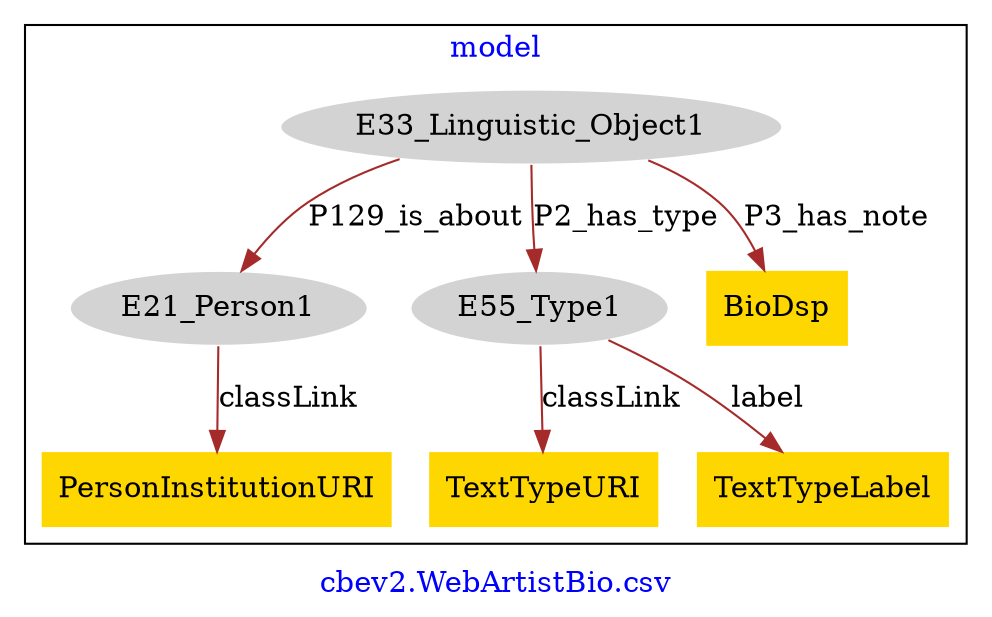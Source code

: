 digraph n0 {
fontcolor="blue"
remincross="true"
label="cbev2.WebArtistBio.csv"
subgraph cluster {
label="model"
n2[style="filled",color="white",fillcolor="lightgray",label="E21_Person1"];
n3[shape="plaintext",style="filled",fillcolor="gold",label="PersonInstitutionURI"];
n4[style="filled",color="white",fillcolor="lightgray",label="E33_Linguistic_Object1"];
n5[style="filled",color="white",fillcolor="lightgray",label="E55_Type1"];
n6[shape="plaintext",style="filled",fillcolor="gold",label="BioDsp"];
n7[shape="plaintext",style="filled",fillcolor="gold",label="TextTypeURI"];
n8[shape="plaintext",style="filled",fillcolor="gold",label="TextTypeLabel"];
}
n2 -> n3[color="brown",fontcolor="black",label="classLink"]
n4 -> n2[color="brown",fontcolor="black",label="P129_is_about"]
n4 -> n5[color="brown",fontcolor="black",label="P2_has_type"]
n4 -> n6[color="brown",fontcolor="black",label="P3_has_note"]
n5 -> n7[color="brown",fontcolor="black",label="classLink"]
n5 -> n8[color="brown",fontcolor="black",label="label"]
}
